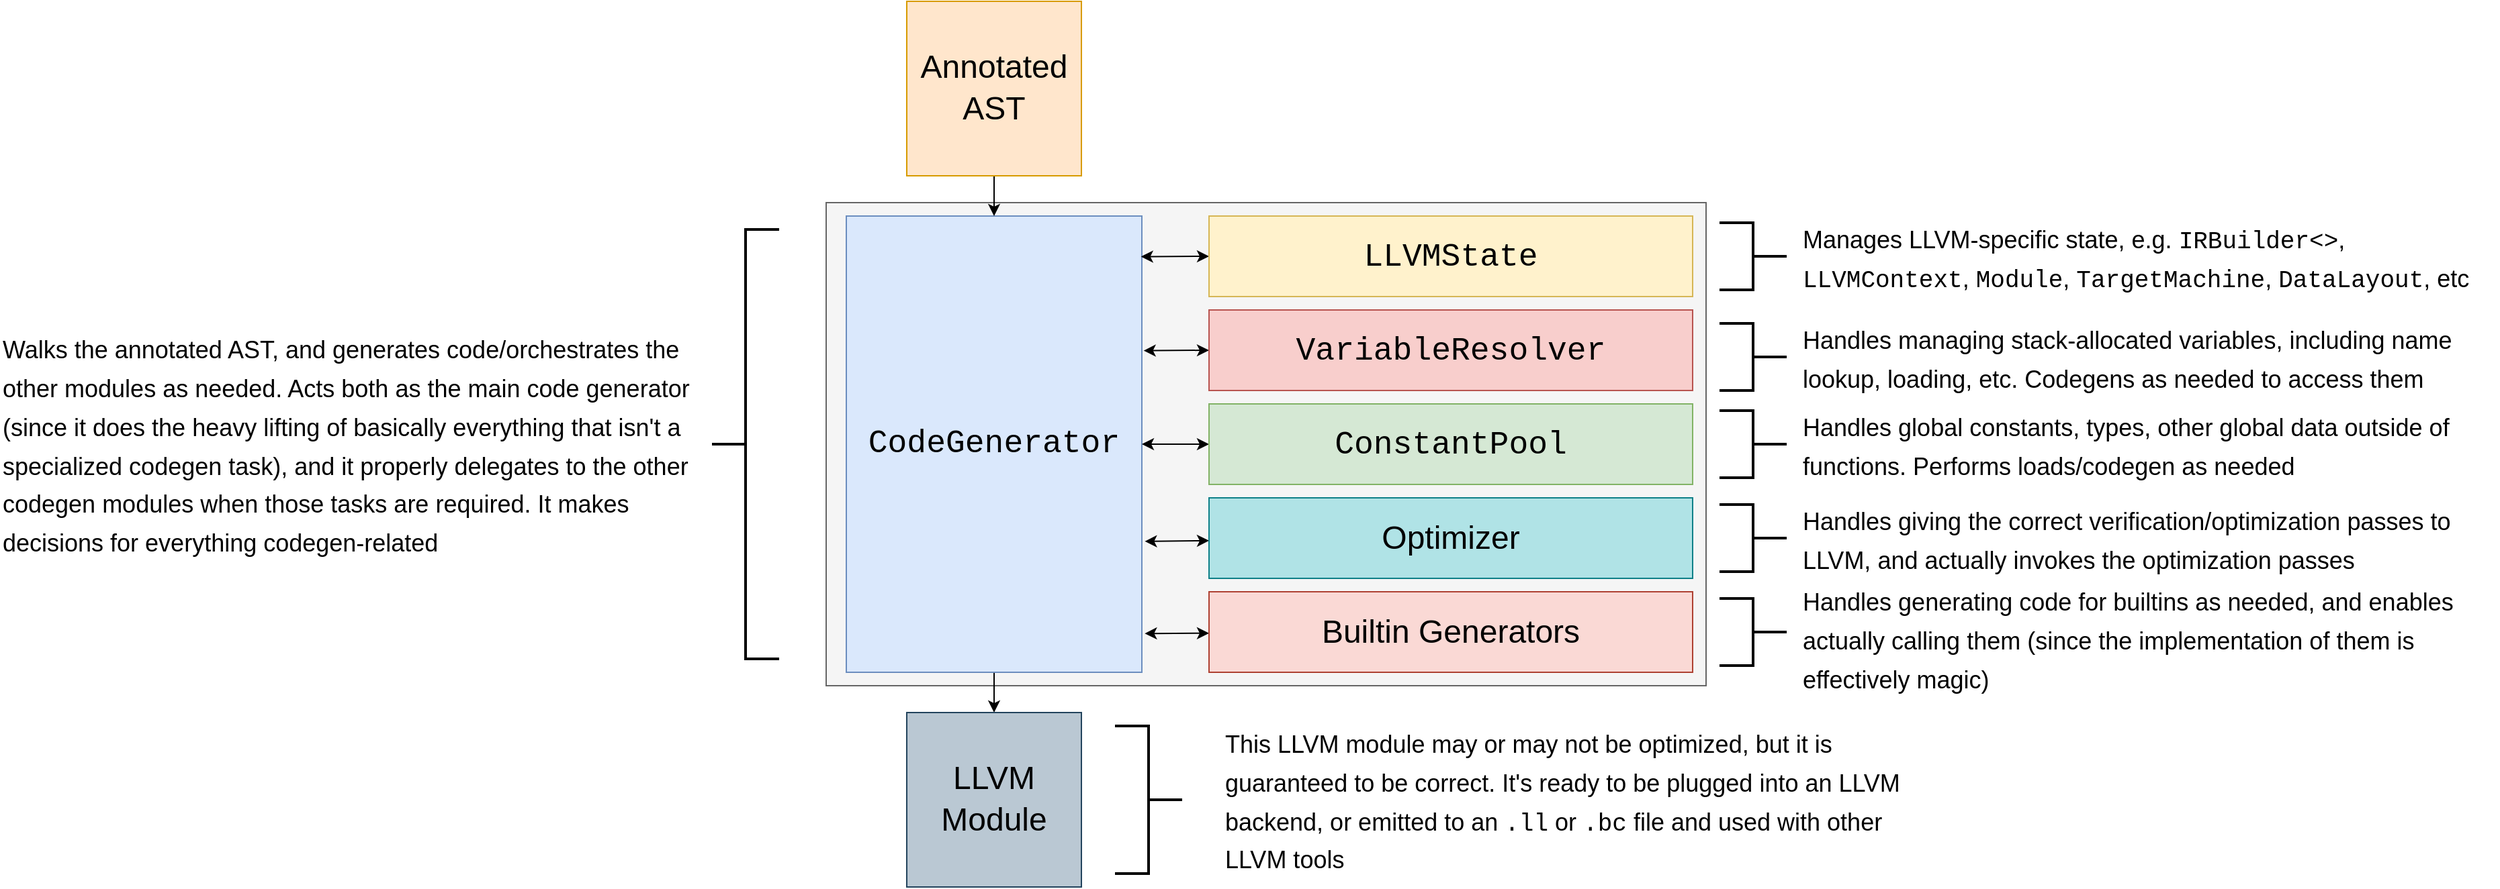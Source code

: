 <mxfile version="16.4.11" type="device"><diagram id="hflXIJfFefVnaj2OqkG3" name="Page-1"><mxGraphModel dx="2580" dy="815" grid="1" gridSize="10" guides="1" tooltips="1" connect="1" arrows="1" fold="1" page="1" pageScale="1" pageWidth="850" pageHeight="1100" math="0" shadow="0"><root><mxCell id="0"/><mxCell id="1" parent="0"/><mxCell id="gpIWdjvtxpaZ80oYDHS9-56" value="" style="rounded=0;whiteSpace=wrap;html=1;labelBackgroundColor=none;fontFamily=Courier New;fontSize=24;fillColor=#f5f5f5;fontColor=#333333;strokeColor=#666666;" vertex="1" parent="1"><mxGeometry x="425" y="340" width="655" height="360" as="geometry"/></mxCell><mxCell id="gpIWdjvtxpaZ80oYDHS9-60" style="edgeStyle=none;rounded=0;orthogonalLoop=1;jettySize=auto;html=1;exitX=0.5;exitY=1;exitDx=0;exitDy=0;entryX=0.5;entryY=0;entryDx=0;entryDy=0;fontFamily=Helvetica;fontSize=24;startArrow=none;startFill=0;endArrow=classic;endFill=1;" edge="1" parent="1" source="gpIWdjvtxpaZ80oYDHS9-55" target="gpIWdjvtxpaZ80oYDHS9-59"><mxGeometry relative="1" as="geometry"/></mxCell><mxCell id="gpIWdjvtxpaZ80oYDHS9-55" value="&lt;font face=&quot;Courier New&quot; style=&quot;font-size: 24px&quot;&gt;CodeGenerator&lt;/font&gt;" style="rounded=0;whiteSpace=wrap;html=1;labelBackgroundColor=none;fontFamily=Helvetica;fontSize=18;fillColor=#dae8fc;strokeColor=#6c8ebf;" vertex="1" parent="1"><mxGeometry x="440" y="350" width="220" height="340" as="geometry"/></mxCell><mxCell id="gpIWdjvtxpaZ80oYDHS9-58" style="edgeStyle=none;rounded=0;orthogonalLoop=1;jettySize=auto;html=1;fontFamily=Helvetica;fontSize=24;startArrow=none;startFill=0;endArrow=classic;endFill=1;" edge="1" parent="1" source="gpIWdjvtxpaZ80oYDHS9-57" target="gpIWdjvtxpaZ80oYDHS9-55"><mxGeometry relative="1" as="geometry"/></mxCell><mxCell id="gpIWdjvtxpaZ80oYDHS9-57" value="&lt;font face=&quot;Helvetica&quot;&gt;Annotated AST&lt;/font&gt;" style="whiteSpace=wrap;html=1;aspect=fixed;labelBackgroundColor=none;fontFamily=Courier New;fontSize=24;fillColor=#ffe6cc;strokeColor=#d79b00;" vertex="1" parent="1"><mxGeometry x="485" y="190" width="130" height="130" as="geometry"/></mxCell><mxCell id="gpIWdjvtxpaZ80oYDHS9-59" value="&lt;font face=&quot;Helvetica&quot;&gt;LLVM Module&lt;/font&gt;" style="whiteSpace=wrap;html=1;aspect=fixed;labelBackgroundColor=none;fontFamily=Courier New;fontSize=24;fillColor=#bac8d3;strokeColor=#23445d;" vertex="1" parent="1"><mxGeometry x="485" y="720" width="130" height="130" as="geometry"/></mxCell><mxCell id="gpIWdjvtxpaZ80oYDHS9-69" style="edgeStyle=none;rounded=0;orthogonalLoop=1;jettySize=auto;html=1;exitX=0;exitY=0.5;exitDx=0;exitDy=0;entryX=0.997;entryY=0.089;entryDx=0;entryDy=0;entryPerimeter=0;fontFamily=Helvetica;fontSize=24;startArrow=classic;startFill=1;endArrow=classic;endFill=1;" edge="1" parent="1" source="gpIWdjvtxpaZ80oYDHS9-62" target="gpIWdjvtxpaZ80oYDHS9-55"><mxGeometry relative="1" as="geometry"/></mxCell><mxCell id="gpIWdjvtxpaZ80oYDHS9-62" value="&lt;font face=&quot;Courier New&quot;&gt;LLVMState&lt;/font&gt;" style="rounded=0;whiteSpace=wrap;html=1;labelBackgroundColor=none;fontFamily=Helvetica;fontSize=24;fillColor=#fff2cc;strokeColor=#d6b656;" vertex="1" parent="1"><mxGeometry x="710" y="350" width="360" height="60" as="geometry"/></mxCell><mxCell id="gpIWdjvtxpaZ80oYDHS9-70" style="edgeStyle=none;rounded=0;orthogonalLoop=1;jettySize=auto;html=1;exitX=0;exitY=0.5;exitDx=0;exitDy=0;entryX=1.006;entryY=0.295;entryDx=0;entryDy=0;entryPerimeter=0;fontFamily=Helvetica;fontSize=24;startArrow=classic;startFill=1;endArrow=classic;endFill=1;" edge="1" parent="1" source="gpIWdjvtxpaZ80oYDHS9-64" target="gpIWdjvtxpaZ80oYDHS9-55"><mxGeometry relative="1" as="geometry"/></mxCell><mxCell id="gpIWdjvtxpaZ80oYDHS9-64" value="&lt;font face=&quot;Courier New&quot;&gt;VariableResolver&lt;/font&gt;" style="rounded=0;whiteSpace=wrap;html=1;labelBackgroundColor=none;fontFamily=Helvetica;fontSize=24;fillColor=#f8cecc;strokeColor=#b85450;" vertex="1" parent="1"><mxGeometry x="710" y="420" width="360" height="60" as="geometry"/></mxCell><mxCell id="gpIWdjvtxpaZ80oYDHS9-71" style="edgeStyle=none;rounded=0;orthogonalLoop=1;jettySize=auto;html=1;exitX=0;exitY=0.5;exitDx=0;exitDy=0;entryX=1;entryY=0.5;entryDx=0;entryDy=0;fontFamily=Helvetica;fontSize=24;startArrow=classic;startFill=1;endArrow=classic;endFill=1;" edge="1" parent="1" source="gpIWdjvtxpaZ80oYDHS9-66" target="gpIWdjvtxpaZ80oYDHS9-55"><mxGeometry relative="1" as="geometry"/></mxCell><mxCell id="gpIWdjvtxpaZ80oYDHS9-66" value="&lt;font face=&quot;Courier New&quot;&gt;ConstantPool&lt;/font&gt;" style="rounded=0;whiteSpace=wrap;html=1;labelBackgroundColor=none;fontFamily=Helvetica;fontSize=24;fillColor=#d5e8d4;strokeColor=#82b366;" vertex="1" parent="1"><mxGeometry x="710" y="490" width="360" height="60" as="geometry"/></mxCell><mxCell id="gpIWdjvtxpaZ80oYDHS9-72" style="edgeStyle=none;rounded=0;orthogonalLoop=1;jettySize=auto;html=1;entryX=1.01;entryY=0.713;entryDx=0;entryDy=0;entryPerimeter=0;fontFamily=Helvetica;fontSize=24;startArrow=classic;startFill=1;endArrow=classic;endFill=1;" edge="1" parent="1" source="gpIWdjvtxpaZ80oYDHS9-67" target="gpIWdjvtxpaZ80oYDHS9-55"><mxGeometry relative="1" as="geometry"/></mxCell><mxCell id="gpIWdjvtxpaZ80oYDHS9-67" value="Optimizer" style="rounded=0;whiteSpace=wrap;html=1;labelBackgroundColor=none;fontFamily=Helvetica;fontSize=24;fillColor=#b0e3e6;strokeColor=#0e8088;" vertex="1" parent="1"><mxGeometry x="710" y="560" width="360" height="60" as="geometry"/></mxCell><mxCell id="gpIWdjvtxpaZ80oYDHS9-73" style="edgeStyle=none;rounded=0;orthogonalLoop=1;jettySize=auto;html=1;entryX=1.01;entryY=0.915;entryDx=0;entryDy=0;entryPerimeter=0;fontFamily=Helvetica;fontSize=24;startArrow=classic;startFill=1;endArrow=classic;endFill=1;" edge="1" parent="1" source="gpIWdjvtxpaZ80oYDHS9-68" target="gpIWdjvtxpaZ80oYDHS9-55"><mxGeometry relative="1" as="geometry"/></mxCell><mxCell id="gpIWdjvtxpaZ80oYDHS9-68" value="Builtin Generators" style="rounded=0;whiteSpace=wrap;html=1;labelBackgroundColor=none;fontFamily=Helvetica;fontSize=24;fillColor=#fad9d5;strokeColor=#ae4132;" vertex="1" parent="1"><mxGeometry x="710" y="630" width="360" height="60" as="geometry"/></mxCell><mxCell id="gpIWdjvtxpaZ80oYDHS9-74" value="" style="strokeWidth=2;html=1;shape=mxgraph.flowchart.annotation_2;align=left;labelPosition=right;pointerEvents=1;labelBackgroundColor=none;fontFamily=Helvetica;fontSize=24;rotation=-180;" vertex="1" parent="1"><mxGeometry x="1090" y="355" width="50" height="50" as="geometry"/></mxCell><mxCell id="gpIWdjvtxpaZ80oYDHS9-75" value="&lt;font style=&quot;font-size: 18px&quot;&gt;Manages LLVM-specific state, e.g. &lt;font face=&quot;Courier New&quot;&gt;IRBuilder&amp;lt;&amp;gt;&lt;/font&gt;,&lt;font face=&quot;Courier New&quot;&gt; LLVMContext&lt;/font&gt;, &lt;font face=&quot;Courier New&quot;&gt;Module&lt;/font&gt;&lt;/font&gt;&lt;span style=&quot;font-size: 18px&quot;&gt;,&amp;nbsp;&lt;font face=&quot;Courier New&quot;&gt;TargetMachine&lt;/font&gt;, &lt;font face=&quot;Courier New&quot;&gt;DataLayout&lt;/font&gt;, etc&lt;/span&gt;" style="text;html=1;strokeColor=none;fillColor=none;align=left;verticalAlign=middle;whiteSpace=wrap;rounded=0;labelBackgroundColor=none;fontFamily=Helvetica;fontSize=24;" vertex="1" parent="1"><mxGeometry x="1150" y="350" width="520" height="60" as="geometry"/></mxCell><mxCell id="gpIWdjvtxpaZ80oYDHS9-76" value="" style="strokeWidth=2;html=1;shape=mxgraph.flowchart.annotation_2;align=left;labelPosition=right;pointerEvents=1;labelBackgroundColor=none;fontFamily=Helvetica;fontSize=24;rotation=-180;" vertex="1" parent="1"><mxGeometry x="1090" y="430" width="50" height="50" as="geometry"/></mxCell><mxCell id="gpIWdjvtxpaZ80oYDHS9-77" value="&lt;span style=&quot;font-size: 18px&quot;&gt;Handles managing stack-allocated variables, including name lookup, loading, etc. Codegens as needed to access them&lt;/span&gt;" style="text;html=1;strokeColor=none;fillColor=none;align=left;verticalAlign=middle;whiteSpace=wrap;rounded=0;labelBackgroundColor=none;fontFamily=Helvetica;fontSize=24;" vertex="1" parent="1"><mxGeometry x="1150" y="425" width="520" height="60" as="geometry"/></mxCell><mxCell id="gpIWdjvtxpaZ80oYDHS9-78" value="" style="strokeWidth=2;html=1;shape=mxgraph.flowchart.annotation_2;align=left;labelPosition=right;pointerEvents=1;labelBackgroundColor=none;fontFamily=Helvetica;fontSize=24;rotation=-180;" vertex="1" parent="1"><mxGeometry x="1090" y="495" width="50" height="50" as="geometry"/></mxCell><mxCell id="gpIWdjvtxpaZ80oYDHS9-79" value="&lt;span style=&quot;font-size: 18px&quot;&gt;Handles global constants, types, other global data outside of functions. Performs loads/codegen as needed&lt;/span&gt;" style="text;html=1;strokeColor=none;fillColor=none;align=left;verticalAlign=middle;whiteSpace=wrap;rounded=0;labelBackgroundColor=none;fontFamily=Helvetica;fontSize=24;" vertex="1" parent="1"><mxGeometry x="1150" y="490" width="520" height="60" as="geometry"/></mxCell><mxCell id="gpIWdjvtxpaZ80oYDHS9-80" value="" style="strokeWidth=2;html=1;shape=mxgraph.flowchart.annotation_2;align=left;labelPosition=right;pointerEvents=1;labelBackgroundColor=none;fontFamily=Helvetica;fontSize=24;rotation=-180;" vertex="1" parent="1"><mxGeometry x="1090" y="565" width="50" height="50" as="geometry"/></mxCell><mxCell id="gpIWdjvtxpaZ80oYDHS9-81" value="&lt;span style=&quot;font-size: 18px&quot;&gt;Handles giving the correct verification/optimization passes to LLVM, and actually invokes the optimization passes&amp;nbsp;&lt;/span&gt;" style="text;html=1;strokeColor=none;fillColor=none;align=left;verticalAlign=middle;whiteSpace=wrap;rounded=0;labelBackgroundColor=none;fontFamily=Helvetica;fontSize=24;" vertex="1" parent="1"><mxGeometry x="1150" y="560" width="520" height="60" as="geometry"/></mxCell><mxCell id="gpIWdjvtxpaZ80oYDHS9-82" value="" style="strokeWidth=2;html=1;shape=mxgraph.flowchart.annotation_2;align=left;labelPosition=right;pointerEvents=1;labelBackgroundColor=none;fontFamily=Helvetica;fontSize=24;rotation=-180;" vertex="1" parent="1"><mxGeometry x="1090" y="635" width="50" height="50" as="geometry"/></mxCell><mxCell id="gpIWdjvtxpaZ80oYDHS9-83" value="&lt;span style=&quot;font-size: 18px&quot;&gt;Handles generating code for builtins as needed, and enables actually calling them (since the implementation of them is effectively magic)&lt;/span&gt;" style="text;html=1;strokeColor=none;fillColor=none;align=left;verticalAlign=middle;whiteSpace=wrap;rounded=0;labelBackgroundColor=none;fontFamily=Helvetica;fontSize=24;" vertex="1" parent="1"><mxGeometry x="1150" y="635" width="520" height="60" as="geometry"/></mxCell><mxCell id="gpIWdjvtxpaZ80oYDHS9-84" value="" style="strokeWidth=2;html=1;shape=mxgraph.flowchart.annotation_2;align=left;labelPosition=right;pointerEvents=1;labelBackgroundColor=none;fontFamily=Helvetica;fontSize=24;rotation=0;" vertex="1" parent="1"><mxGeometry x="340" y="360" width="50" height="320" as="geometry"/></mxCell><mxCell id="gpIWdjvtxpaZ80oYDHS9-85" value="&lt;span style=&quot;font-size: 18px&quot;&gt;Walks the annotated AST, and generates code/orchestrates the other modules as needed. Acts both as the main code generator (since it does the heavy lifting of basically everything that isn't a specialized codegen task), and it properly delegates to the other codegen modules when those tasks are required. It makes decisions for everything codegen-related&lt;/span&gt;" style="text;html=1;strokeColor=none;fillColor=none;align=left;verticalAlign=middle;whiteSpace=wrap;rounded=0;labelBackgroundColor=none;fontFamily=Helvetica;fontSize=24;" vertex="1" parent="1"><mxGeometry x="-190" y="430" width="520" height="180" as="geometry"/></mxCell><mxCell id="gpIWdjvtxpaZ80oYDHS9-86" value="" style="strokeWidth=2;html=1;shape=mxgraph.flowchart.annotation_2;align=left;labelPosition=right;pointerEvents=1;labelBackgroundColor=none;fontFamily=Helvetica;fontSize=24;rotation=-180;" vertex="1" parent="1"><mxGeometry x="640" y="730" width="50" height="110" as="geometry"/></mxCell><mxCell id="gpIWdjvtxpaZ80oYDHS9-87" value="&lt;span style=&quot;font-size: 18px&quot;&gt;This LLVM module may or may not be optimized, but it is guaranteed to be correct. It's ready to be plugged into an LLVM backend, or emitted to an &lt;font face=&quot;Courier New&quot;&gt;.ll&lt;/font&gt; or &lt;font face=&quot;Courier New&quot;&gt;.bc&lt;/font&gt; file and used with other LLVM tools&lt;/span&gt;" style="text;html=1;strokeColor=none;fillColor=none;align=left;verticalAlign=middle;whiteSpace=wrap;rounded=0;labelBackgroundColor=none;fontFamily=Helvetica;fontSize=24;" vertex="1" parent="1"><mxGeometry x="720" y="755" width="520" height="60" as="geometry"/></mxCell></root></mxGraphModel></diagram></mxfile>